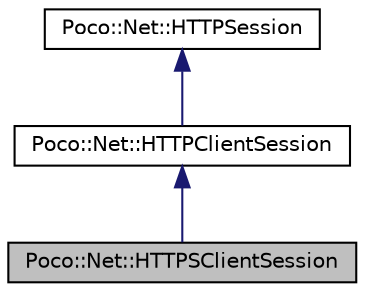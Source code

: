 digraph "Poco::Net::HTTPSClientSession"
{
 // LATEX_PDF_SIZE
  edge [fontname="Helvetica",fontsize="10",labelfontname="Helvetica",labelfontsize="10"];
  node [fontname="Helvetica",fontsize="10",shape=record];
  Node1 [label="Poco::Net::HTTPSClientSession",height=0.2,width=0.4,color="black", fillcolor="grey75", style="filled", fontcolor="black",tooltip=" "];
  Node2 -> Node1 [dir="back",color="midnightblue",fontsize="10",style="solid",fontname="Helvetica"];
  Node2 [label="Poco::Net::HTTPClientSession",height=0.2,width=0.4,color="black", fillcolor="white", style="filled",URL="$classPoco_1_1Net_1_1HTTPClientSession.html",tooltip=" "];
  Node3 -> Node2 [dir="back",color="midnightblue",fontsize="10",style="solid",fontname="Helvetica"];
  Node3 [label="Poco::Net::HTTPSession",height=0.2,width=0.4,color="black", fillcolor="white", style="filled",URL="$classPoco_1_1Net_1_1HTTPSession.html",tooltip=" "];
}
